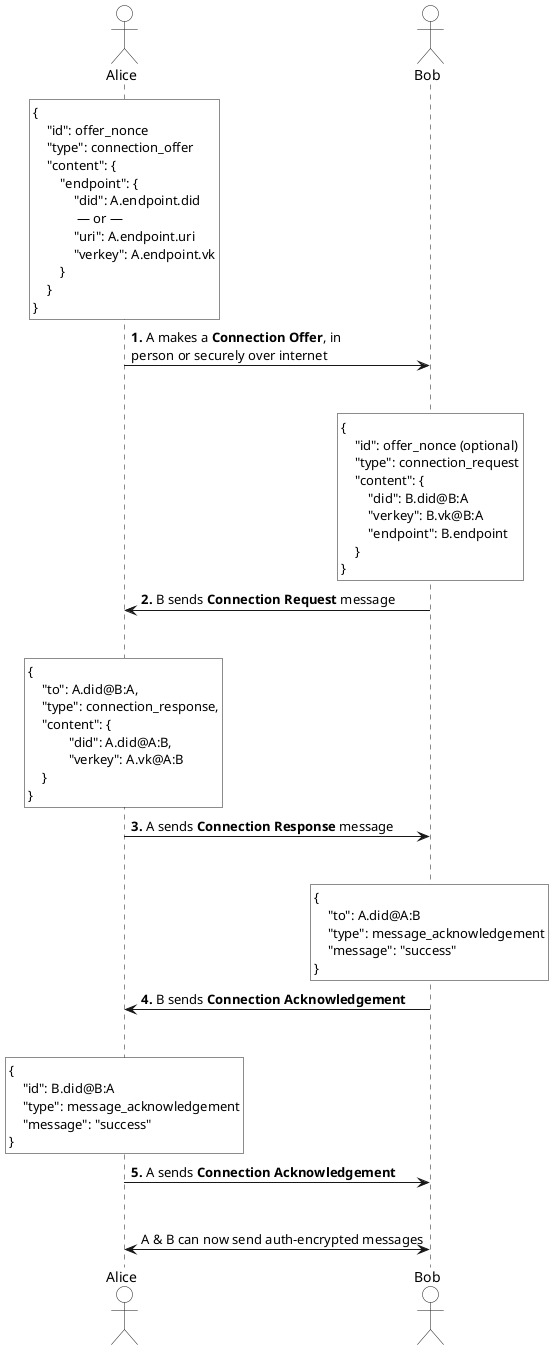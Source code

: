 @startuml

actor Alice as A #white
actor Bob as B #white

'1. Connection Offer

rnote over A #white
{
    "id": offer_nonce
    "type": connection_offer
    "content": {
        "endpoint": {
            "did": A.endpoint.did
             — or —
            "uri": A.endpoint.uri
            "verkey": A.endpoint.vk
        }
    }
}
end note

A -> B: **1.** A makes a **Connection Offer**, in\nperson or securely over internet
||35||


'2. Connection Request
rnote over B #white
{
    "id": offer_nonce (optional)
    "type": connection_request
    "content": {
        "did": B.did@B:A
        "verkey": B.vk@B:A
        "endpoint": B.endpoint
    }
}
end note

B -> A: **2.** B sends **Connection Request** message
||35||


'3. Connection Response
rnote over A #white
{
    "to": A.did@B:A,
    "type": connection_response,
    "content": {
            "did": A.did@A:B,
            "verkey": A.vk@A:B
    }
}
end note

A -> B: **3.** A sends **Connection Response** message
||35||


'4. Bob's Acknowledgement
rnote over B #white
{
    "to": A.did@A:B
    "type": message_acknowledgement
    "message": "success"
}
end note

B -> A: **4.** B sends **Connection Acknowledgement** 
||35||


'5. Alice's Acknowledgement
rnote over A #white
{
    "id": B.did@B:A
    "type": message_acknowledgement
    "message": "success"
}
end note

A -> B: **5.** A sends **Connection Acknowledgement** 
||35||


A <-> B: A & B can now send auth-encrypted messages

@enduml